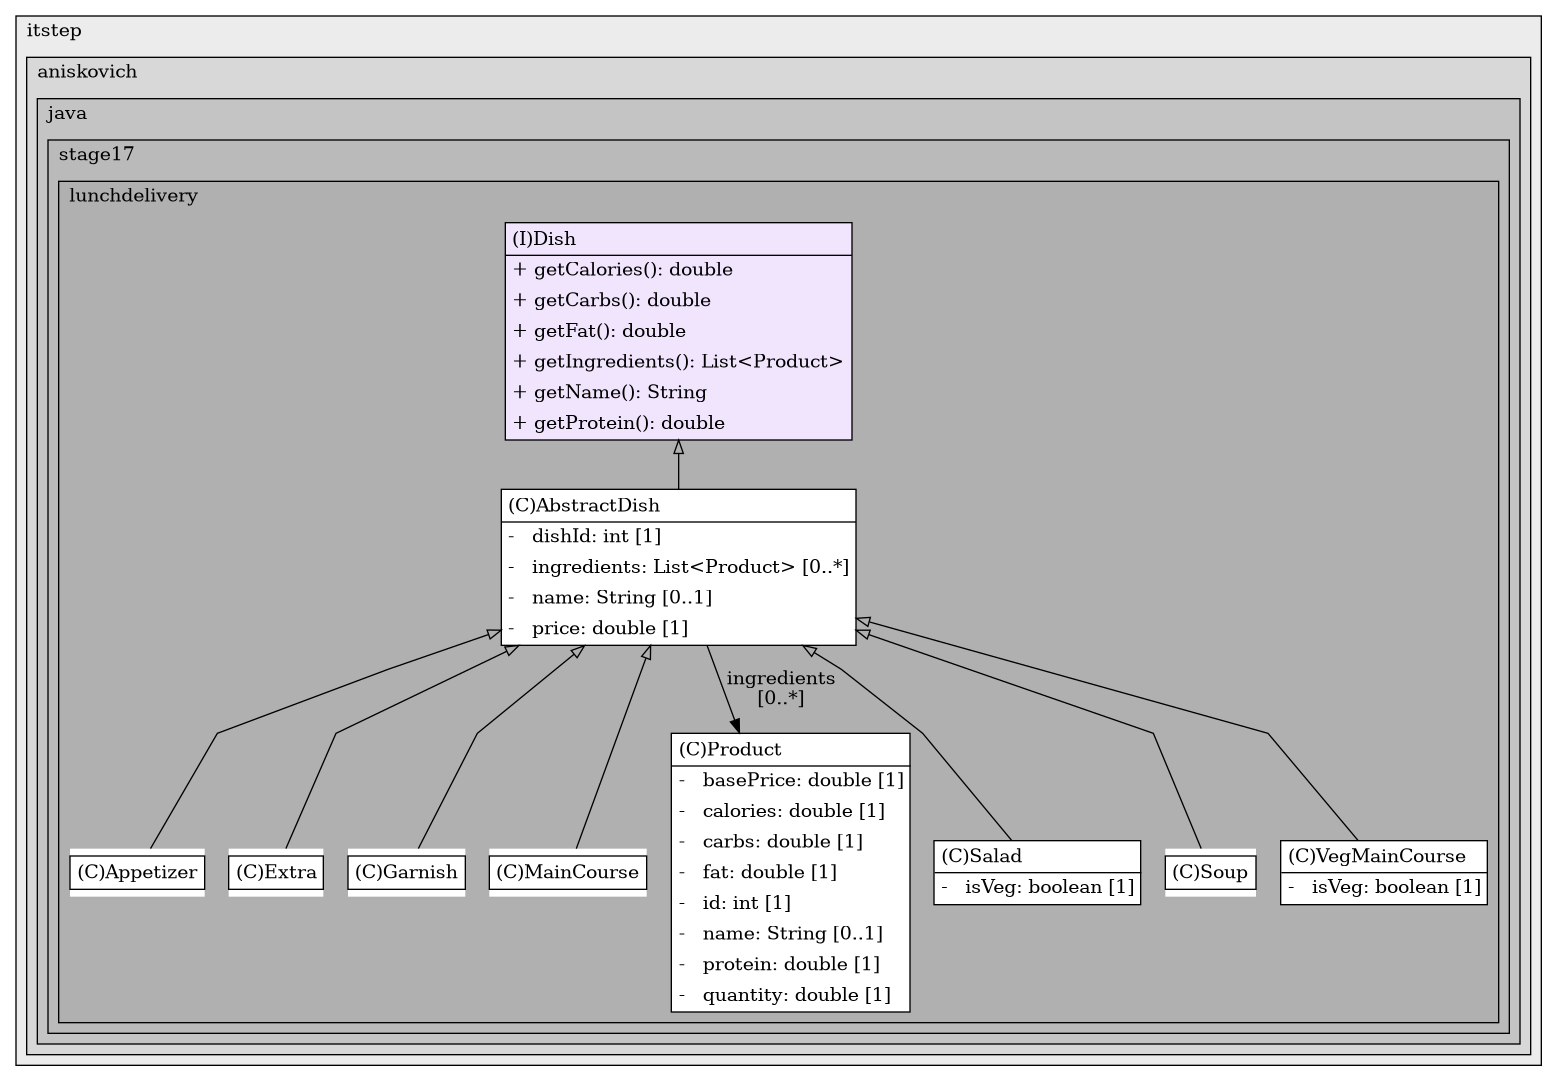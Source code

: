 @startuml

/' diagram meta data start
config=StructureConfiguration;
{
  "projectClassification": {
    "searchMode": "OpenProject", // OpenProject, AllProjects
    "includedProjects": "",
    "pathEndKeywords": "*.impl",
    "isClientPath": "",
    "isClientName": "",
    "isTestPath": "",
    "isTestName": "",
    "isMappingPath": "",
    "isMappingName": "",
    "isDataAccessPath": "",
    "isDataAccessName": "",
    "isDataStructurePath": "",
    "isDataStructureName": "",
    "isInterfaceStructuresPath": "",
    "isInterfaceStructuresName": "",
    "isEntryPointPath": "",
    "isEntryPointName": "",
    "treatFinalFieldsAsMandatory": false
  },
  "graphRestriction": {
    "classPackageExcludeFilter": "",
    "classPackageIncludeFilter": "",
    "classNameExcludeFilter": "",
    "classNameIncludeFilter": "",
    "methodNameExcludeFilter": "",
    "methodNameIncludeFilter": "",
    "removeByInheritance": "", // inheritance/annotation based filtering is done in a second step
    "removeByAnnotation": "",
    "removeByClassPackage": "", // cleanup the graph after inheritance/annotation based filtering is done
    "removeByClassName": "",
    "cutMappings": false,
    "cutEnum": true,
    "cutTests": true,
    "cutClient": true,
    "cutDataAccess": true,
    "cutInterfaceStructures": true,
    "cutDataStructures": true,
    "cutGetterAndSetter": true,
    "cutConstructors": true
  },
  "graphTraversal": {
    "forwardDepth": 999,
    "backwardDepth": 0,
    "classPackageExcludeFilter": "",
    "classPackageIncludeFilter": "",
    "classNameExcludeFilter": "",
    "classNameIncludeFilter": "",
    "methodNameExcludeFilter": "",
    "methodNameIncludeFilter": "",
    "hideMappings": false,
    "hideDataStructures": false,
    "hidePrivateMethods": false,
    "hideInterfaceCalls": false, // indirection: implementation -> interface (is hidden) -> implementation
    "onlyShowApplicationEntryPoints": false, // root node is included
    "useMethodCallsForStructureDiagram": "ForwardOnly" // ForwardOnly, BothDirections, No
  },
  "details": {
    "aggregation": "GroupByClass", // ByClass, GroupByClass, None
    "showClassGenericTypes": true,
    "showMethods": true,
    "showMethodParameterNames": true,
    "showMethodParameterTypes": true,
    "showMethodReturnType": true,
    "showPackageLevels": 5,
    "showDetailedClassStructure": true
  },
  "rootClass": "by.itstep.aniskovich.java.stage17.lunchdelivery.model.entity.dish.Dish",
  "extensionCallbackMethod": "" // qualified.class.name#methodName - signature: public static String method(String)
}
diagram meta data end '/



digraph g {
    rankdir="TB"
    splines=polyline
    

'nodes 
subgraph cluster_1178237321 { 
   	label=itstep
	labeljust=l
	fillcolor="#ececec"
	style=filled
   
   subgraph cluster_1690025366 { 
   	label=aniskovich
	labeljust=l
	fillcolor="#d8d8d8"
	style=filled
   
   subgraph cluster_649106214 { 
   	label=java
	labeljust=l
	fillcolor="#c4c4c4"
	style=filled
   
   subgraph cluster_34464036 { 
   	label=stage17
	labeljust=l
	fillcolor="#bababa"
	style=filled
   
   subgraph cluster_911490444 { 
   	label=lunchdelivery
	labeljust=l
	fillcolor="#b0b0b0"
	style=filled
   
   AbstractDish412758549[
	label=<<TABLE BORDER="1" CELLBORDER="0" CELLPADDING="4" CELLSPACING="0">
<TR><TD ALIGN="LEFT" >(C)AbstractDish</TD></TR>
<HR/>
<TR><TD ALIGN="LEFT" >-   dishId: int [1]</TD></TR>
<TR><TD ALIGN="LEFT" >-   ingredients: List&lt;Product&gt; [0..*]</TD></TR>
<TR><TD ALIGN="LEFT" >-   name: String [0..1]</TD></TR>
<TR><TD ALIGN="LEFT" >-   price: double [1]</TD></TR>
</TABLE>>
	style=filled
	margin=0
	shape=plaintext
	fillcolor="#FFFFFF"
];

Appetizer412758549[
	label=<<TABLE BORDER="1" CELLBORDER="0" CELLPADDING="4" CELLSPACING="0">
<TR><TD ALIGN="LEFT" >(C)Appetizer</TD></TR>
</TABLE>>
	style=filled
	margin=0
	shape=plaintext
	fillcolor="#FFFFFF"
];

Dish412758549[
	label=<<TABLE BORDER="1" CELLBORDER="0" CELLPADDING="4" CELLSPACING="0">
<TR><TD ALIGN="LEFT" >(I)Dish</TD></TR>
<HR/>
<TR><TD ALIGN="LEFT" >+ getCalories(): double</TD></TR>
<TR><TD ALIGN="LEFT" >+ getCarbs(): double</TD></TR>
<TR><TD ALIGN="LEFT" >+ getFat(): double</TD></TR>
<TR><TD ALIGN="LEFT" >+ getIngredients(): List&lt;Product&gt;</TD></TR>
<TR><TD ALIGN="LEFT" >+ getName(): String</TD></TR>
<TR><TD ALIGN="LEFT" >+ getProtein(): double</TD></TR>
</TABLE>>
	style=filled
	margin=0
	shape=plaintext
	fillcolor="#F1E5FD"
];

Extra412758549[
	label=<<TABLE BORDER="1" CELLBORDER="0" CELLPADDING="4" CELLSPACING="0">
<TR><TD ALIGN="LEFT" >(C)Extra</TD></TR>
</TABLE>>
	style=filled
	margin=0
	shape=plaintext
	fillcolor="#FFFFFF"
];

Garnish412758549[
	label=<<TABLE BORDER="1" CELLBORDER="0" CELLPADDING="4" CELLSPACING="0">
<TR><TD ALIGN="LEFT" >(C)Garnish</TD></TR>
</TABLE>>
	style=filled
	margin=0
	shape=plaintext
	fillcolor="#FFFFFF"
];

MainCourse412758549[
	label=<<TABLE BORDER="1" CELLBORDER="0" CELLPADDING="4" CELLSPACING="0">
<TR><TD ALIGN="LEFT" >(C)MainCourse</TD></TR>
</TABLE>>
	style=filled
	margin=0
	shape=plaintext
	fillcolor="#FFFFFF"
];

Product1982328172[
	label=<<TABLE BORDER="1" CELLBORDER="0" CELLPADDING="4" CELLSPACING="0">
<TR><TD ALIGN="LEFT" >(C)Product</TD></TR>
<HR/>
<TR><TD ALIGN="LEFT" >-   basePrice: double [1]</TD></TR>
<TR><TD ALIGN="LEFT" >-   calories: double [1]</TD></TR>
<TR><TD ALIGN="LEFT" >-   carbs: double [1]</TD></TR>
<TR><TD ALIGN="LEFT" >-   fat: double [1]</TD></TR>
<TR><TD ALIGN="LEFT" >-   id: int [1]</TD></TR>
<TR><TD ALIGN="LEFT" >-   name: String [0..1]</TD></TR>
<TR><TD ALIGN="LEFT" >-   protein: double [1]</TD></TR>
<TR><TD ALIGN="LEFT" >-   quantity: double [1]</TD></TR>
</TABLE>>
	style=filled
	margin=0
	shape=plaintext
	fillcolor="#FFFFFF"
];

Salad412758549[
	label=<<TABLE BORDER="1" CELLBORDER="0" CELLPADDING="4" CELLSPACING="0">
<TR><TD ALIGN="LEFT" >(C)Salad</TD></TR>
<HR/>
<TR><TD ALIGN="LEFT" >-   isVeg: boolean [1]</TD></TR>
</TABLE>>
	style=filled
	margin=0
	shape=plaintext
	fillcolor="#FFFFFF"
];

Soup412758549[
	label=<<TABLE BORDER="1" CELLBORDER="0" CELLPADDING="4" CELLSPACING="0">
<TR><TD ALIGN="LEFT" >(C)Soup</TD></TR>
</TABLE>>
	style=filled
	margin=0
	shape=plaintext
	fillcolor="#FFFFFF"
];

VegMainCourse412758549[
	label=<<TABLE BORDER="1" CELLBORDER="0" CELLPADDING="4" CELLSPACING="0">
<TR><TD ALIGN="LEFT" >(C)VegMainCourse</TD></TR>
<HR/>
<TR><TD ALIGN="LEFT" >-   isVeg: boolean [1]</TD></TR>
</TABLE>>
	style=filled
	margin=0
	shape=plaintext
	fillcolor="#FFFFFF"
];
} 
} 
} 
} 
} 

'edges    
AbstractDish412758549 -> Appetizer412758549[arrowhead=none, arrowtail=empty, dir=both];
AbstractDish412758549 -> Extra412758549[arrowhead=none, arrowtail=empty, dir=both];
AbstractDish412758549 -> Garnish412758549[arrowhead=none, arrowtail=empty, dir=both];
AbstractDish412758549 -> MainCourse412758549[arrowhead=none, arrowtail=empty, dir=both];
AbstractDish412758549 -> Product1982328172[label="ingredients
[0..*]"];
AbstractDish412758549 -> Salad412758549[arrowhead=none, arrowtail=empty, dir=both];
AbstractDish412758549 -> Soup412758549[arrowhead=none, arrowtail=empty, dir=both];
AbstractDish412758549 -> VegMainCourse412758549[arrowhead=none, arrowtail=empty, dir=both];
Dish412758549 -> AbstractDish412758549[arrowhead=none, arrowtail=empty, dir=both];
    
}
@enduml